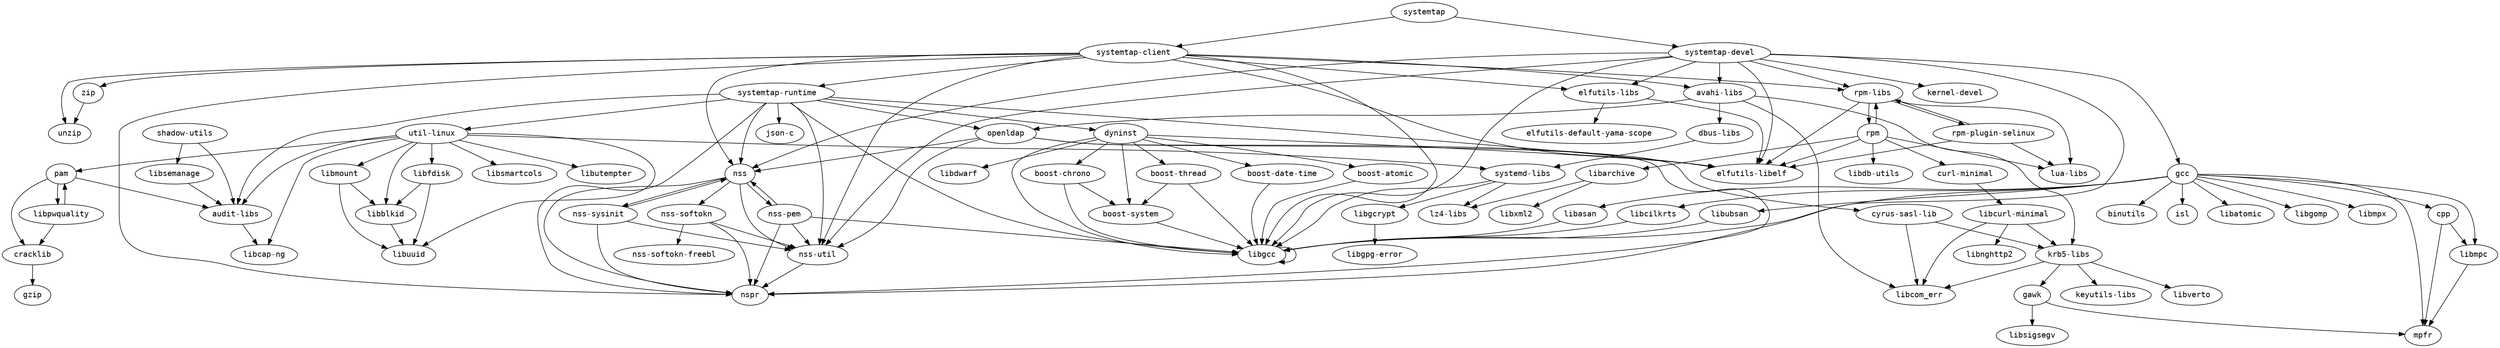 strict digraph G {
node [fontname=monospace];
  "audit-libs" -> "libcap-ng";
  "avahi-libs" -> "dbus-libs";
  "avahi-libs" -> "krb5-libs";
  "avahi-libs" -> "libcom_err";
  "avahi-libs" -> "openldap";
  "boost-atomic" -> "libgcc";
  "boost-chrono" -> "boost-system";
  "boost-chrono" -> "libgcc";
  "boost-date-time" -> "libgcc";
  "boost-system" -> "libgcc";
  "boost-thread" -> "boost-system";
  "boost-thread" -> "libgcc";
  "cpp" -> "libmpc";
  "cpp" -> "mpfr";
  "cracklib" -> "gzip";
  "curl-minimal" -> "libcurl-minimal";
  "cyrus-sasl-lib" -> "krb5-libs";
  "cyrus-sasl-lib" -> "libcom_err";
  "dbus-libs" -> "systemd-libs";
  "dyninst" -> "boost-atomic";
  "dyninst" -> "boost-chrono";
  "dyninst" -> "boost-date-time";
  "dyninst" -> "boost-system";
  "dyninst" -> "boost-thread";
  "dyninst" -> "elfutils-libelf";
  "dyninst" -> "libdwarf";
  "dyninst" -> "libgcc";
  "elfutils-libs" -> "elfutils-default-yama-scope";
  "elfutils-libs" -> "elfutils-libelf";
  "gawk" -> "libsigsegv";
  "gawk" -> "mpfr";
  "gcc" -> "binutils";
  "gcc" -> "cpp";
  "gcc" -> "isl";
  "gcc" -> "libasan";
  "gcc" -> "libatomic";
  "gcc" -> "libcilkrts";
  "gcc" -> "libgcc";
  "gcc" -> "libgomp";
  "gcc" -> "libmpc";
  "gcc" -> "libmpx";
  "gcc" -> "libubsan";
  "gcc" -> "mpfr";
  "krb5-libs" -> "gawk";
  "krb5-libs" -> "keyutils-libs";
  "krb5-libs" -> "libcom_err";
  "krb5-libs" -> "libverto";
  "libarchive" -> "libxml2";
  "libarchive" -> "lz4-libs";
  "libasan" -> "libgcc";
  "libblkid" -> "libuuid";
  "libcilkrts" -> "libgcc";
  "libcurl-minimal" -> "krb5-libs";
  "libcurl-minimal" -> "libcom_err";
  "libcurl-minimal" -> "libnghttp2";
  "libfdisk" -> "libblkid";
  "libfdisk" -> "libuuid";
  "libgcc" -> "libgcc";
  "libgcrypt" -> "libgpg-error";
  "libmount" -> "libblkid";
  "libmount" -> "libuuid";
  "libmpc" -> "mpfr";
  "libpwquality" -> "cracklib";
  "libpwquality" -> "pam";
  "libsemanage" -> "audit-libs";
  "libubsan" -> "libgcc";
  "nss" -> "nspr";
  "nss" -> "nss-pem";
  "nss" -> "nss-softokn";
  "nss" -> "nss-sysinit";
  "nss" -> "nss-util";
  "nss-pem" -> "libgcc";
  "nss-pem" -> "nspr";
  "nss-pem" -> "nss";
  "nss-pem" -> "nss-util";
  "nss-softokn" -> "nspr";
  "nss-softokn" -> "nss-softokn-freebl";
  "nss-softokn" -> "nss-util";
  "nss-sysinit" -> "nspr";
  "nss-sysinit" -> "nss";
  "nss-sysinit" -> "nss-util";
  "nss-util" -> "nspr";
  "openldap" -> "cyrus-sasl-lib";
  "openldap" -> "nspr";
  "openldap" -> "nss";
  "openldap" -> "nss-util";
  "pam" -> "audit-libs";
  "pam" -> "cracklib";
  "pam" -> "libpwquality";
  "rpm" -> "curl-minimal";
  "rpm" -> "elfutils-libelf";
  "rpm" -> "libarchive";
  "rpm" -> "libdb-utils";
  "rpm-libs" -> "elfutils-libelf";
  "rpm-libs" -> "lua-libs";
  "rpm-libs" -> "rpm";
  "rpm-libs" -> "rpm-plugin-selinux";
  "rpm" -> "lua-libs";
  "rpm-plugin-selinux" -> "elfutils-libelf";
  "rpm-plugin-selinux" -> "lua-libs";
  "rpm-plugin-selinux" -> "rpm-libs";
  "rpm" -> "rpm-libs";
  "shadow-utils" -> "audit-libs";
  "shadow-utils" -> "libsemanage";
  "systemd-libs" -> "libgcc";
  "systemd-libs" -> "libgcrypt";
  "systemd-libs" -> "lz4-libs";
  "systemtap-client" -> "avahi-libs";
  "systemtap-client" -> "elfutils-libelf";
  "systemtap-client" -> "elfutils-libs";
  "systemtap-client" -> "libgcc";
  "systemtap-client" -> "nspr";
  "systemtap-client" -> "nss";
  "systemtap-client" -> "nss-util";
  "systemtap-client" -> "rpm-libs";
  "systemtap-client" -> "systemtap-runtime";
  "systemtap-client" -> "unzip";
  "systemtap-client" -> "zip";
  "systemtap-devel" -> "avahi-libs";
  "systemtap-devel" -> "elfutils-libelf";
  "systemtap-devel" -> "elfutils-libs";
  "systemtap-devel" -> "gcc";
  "systemtap-devel" -> "kernel-devel";
  "systemtap-devel" -> "libgcc";
  "systemtap-devel" -> "nspr";
  "systemtap-devel" -> "nss";
  "systemtap-devel" -> "nss-util";
  "systemtap-devel" -> "rpm-libs";
  "systemtap-runtime" -> "audit-libs";
  "systemtap-runtime" -> "dyninst";
  "systemtap-runtime" -> "elfutils-libelf";
  "systemtap-runtime" -> "json-c";
  "systemtap-runtime" -> "libgcc";
  "systemtap-runtime" -> "nspr";
  "systemtap-runtime" -> "nss";
  "systemtap-runtime" -> "nss-util";
  "systemtap-runtime" -> "openldap";
  "systemtap-runtime" -> "util-linux";
  "systemtap" -> "systemtap-client";
  "systemtap" -> "systemtap-devel";
  "util-linux" -> "audit-libs";
  "util-linux" -> "libblkid";
  "util-linux" -> "libcap-ng";
  "util-linux" -> "libfdisk";
  "util-linux" -> "libmount";
  "util-linux" -> "libsmartcols";
  "util-linux" -> "libutempter";
  "util-linux" -> "libuuid";
  "util-linux" -> "pam";
  "util-linux" -> "systemd-libs";
  "zip" -> "unzip";
}
